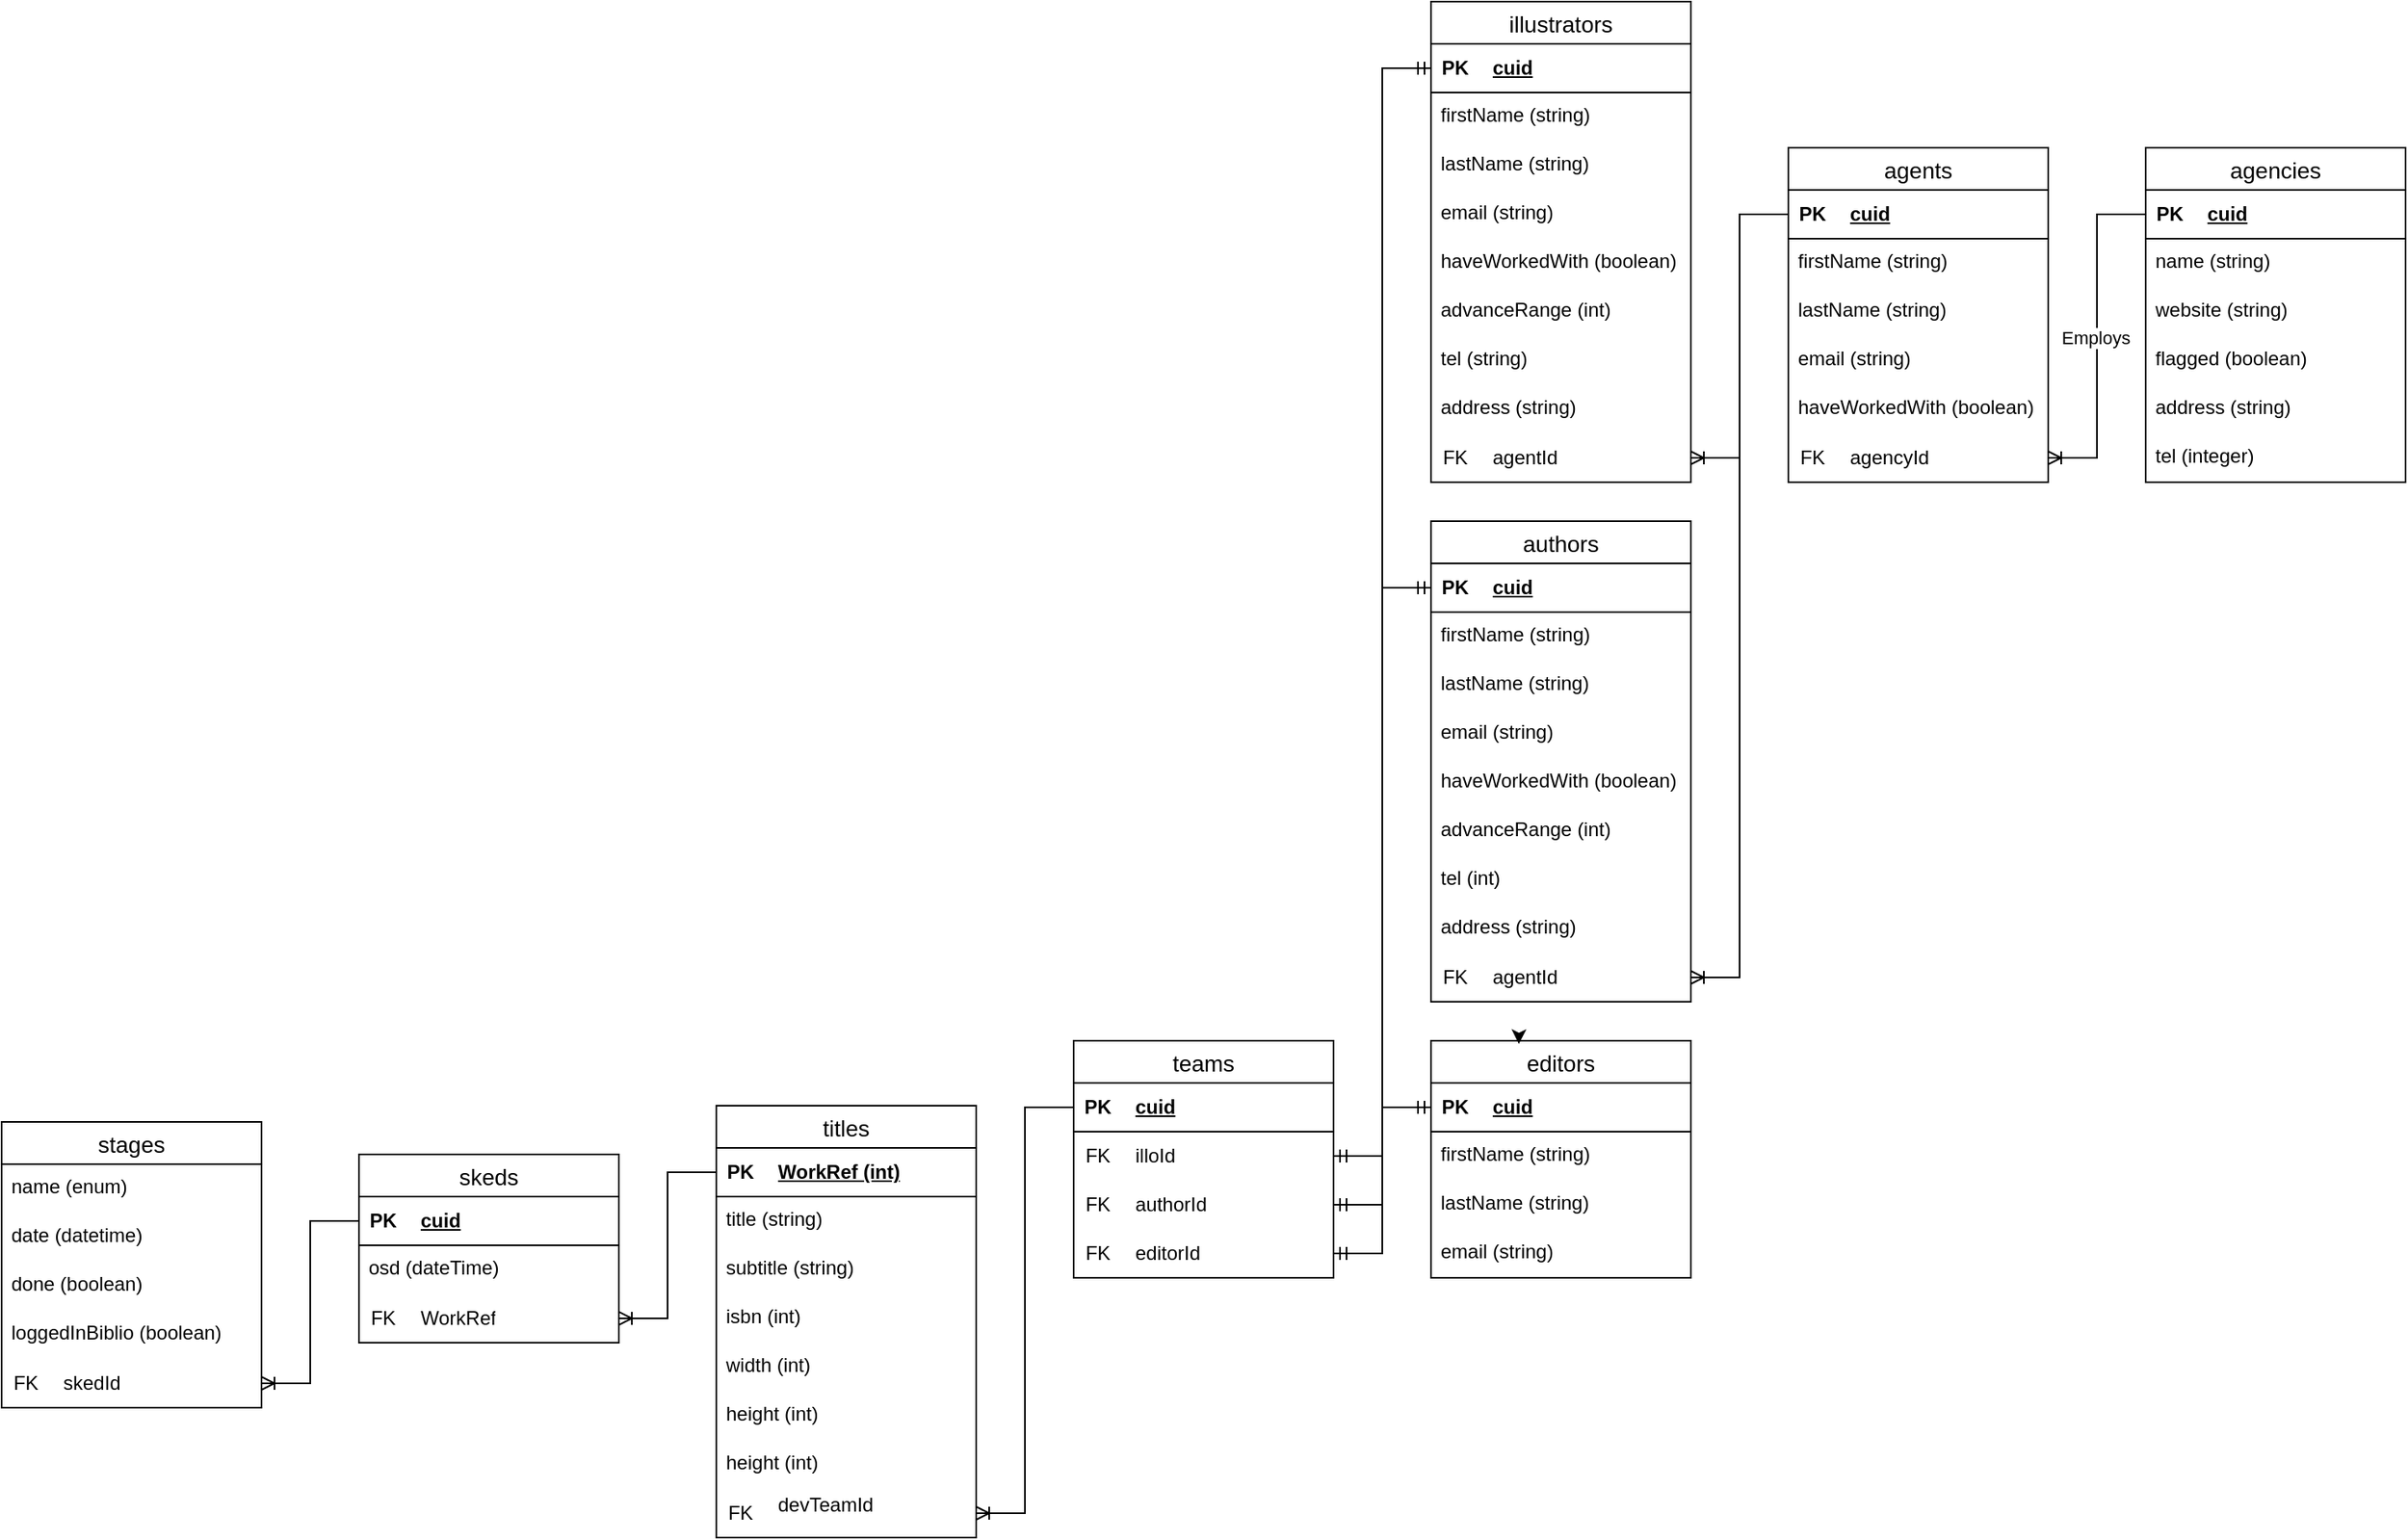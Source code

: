 <mxfile version="24.3.1" type="github">
  <diagram name="Page-1" id="GT9ZrGGqHY0JKJ9FZJGa">
    <mxGraphModel dx="933" dy="536" grid="1" gridSize="10" guides="1" tooltips="1" connect="1" arrows="1" fold="1" page="1" pageScale="1" pageWidth="850" pageHeight="1100" math="0" shadow="0">
      <root>
        <mxCell id="0" />
        <mxCell id="1" parent="0" />
        <mxCell id="BCXyBZyguaThdqsBgghN-27" value="editors" style="swimlane;fontStyle=0;childLayout=stackLayout;horizontal=1;startSize=26;horizontalStack=0;resizeParent=1;resizeParentMax=0;resizeLast=0;collapsible=1;marginBottom=0;align=center;fontSize=14;" parent="1" vertex="1">
          <mxGeometry x="960" y="690" width="160" height="146" as="geometry" />
        </mxCell>
        <mxCell id="lVPPlzbwJ4vO6VYxdLOj-68" value="" style="shape=table;startSize=0;container=1;collapsible=1;childLayout=tableLayout;fixedRows=1;rowLines=0;fontStyle=0;align=center;resizeLast=1;strokeColor=none;fillColor=none;collapsible=0;" vertex="1" parent="BCXyBZyguaThdqsBgghN-27">
          <mxGeometry y="26" width="160" height="30" as="geometry" />
        </mxCell>
        <mxCell id="lVPPlzbwJ4vO6VYxdLOj-69" value="" style="shape=tableRow;horizontal=0;startSize=0;swimlaneHead=0;swimlaneBody=0;fillColor=none;collapsible=0;dropTarget=0;points=[[0,0.5],[1,0.5]];portConstraint=eastwest;top=0;left=0;right=0;bottom=1;" vertex="1" parent="lVPPlzbwJ4vO6VYxdLOj-68">
          <mxGeometry width="160" height="30" as="geometry" />
        </mxCell>
        <mxCell id="lVPPlzbwJ4vO6VYxdLOj-70" value="PK" style="shape=partialRectangle;connectable=0;fillColor=none;top=0;left=0;bottom=0;right=0;fontStyle=1;overflow=hidden;whiteSpace=wrap;html=1;" vertex="1" parent="lVPPlzbwJ4vO6VYxdLOj-69">
          <mxGeometry width="30" height="30" as="geometry">
            <mxRectangle width="30" height="30" as="alternateBounds" />
          </mxGeometry>
        </mxCell>
        <mxCell id="lVPPlzbwJ4vO6VYxdLOj-71" value="cuid" style="shape=partialRectangle;connectable=0;fillColor=none;top=0;left=0;bottom=0;right=0;align=left;spacingLeft=6;fontStyle=5;overflow=hidden;whiteSpace=wrap;html=1;" vertex="1" parent="lVPPlzbwJ4vO6VYxdLOj-69">
          <mxGeometry x="30" width="130" height="30" as="geometry">
            <mxRectangle width="130" height="30" as="alternateBounds" />
          </mxGeometry>
        </mxCell>
        <mxCell id="BCXyBZyguaThdqsBgghN-28" value="firstName (string)" style="text;strokeColor=none;fillColor=none;spacingLeft=4;spacingRight=4;overflow=hidden;rotatable=0;points=[[0,0.5],[1,0.5]];portConstraint=eastwest;fontSize=12;whiteSpace=wrap;html=1;" parent="BCXyBZyguaThdqsBgghN-27" vertex="1">
          <mxGeometry y="56" width="160" height="30" as="geometry" />
        </mxCell>
        <mxCell id="BCXyBZyguaThdqsBgghN-29" value="lastName (string)" style="text;strokeColor=none;fillColor=none;spacingLeft=4;spacingRight=4;overflow=hidden;rotatable=0;points=[[0,0.5],[1,0.5]];portConstraint=eastwest;fontSize=12;whiteSpace=wrap;html=1;" parent="BCXyBZyguaThdqsBgghN-27" vertex="1">
          <mxGeometry y="86" width="160" height="30" as="geometry" />
        </mxCell>
        <mxCell id="BCXyBZyguaThdqsBgghN-30" value="email (string)" style="text;strokeColor=none;fillColor=none;spacingLeft=4;spacingRight=4;overflow=hidden;rotatable=0;points=[[0,0.5],[1,0.5]];portConstraint=eastwest;fontSize=12;whiteSpace=wrap;html=1;" parent="BCXyBZyguaThdqsBgghN-27" vertex="1">
          <mxGeometry y="116" width="160" height="30" as="geometry" />
        </mxCell>
        <mxCell id="BCXyBZyguaThdqsBgghN-40" value="agents" style="swimlane;fontStyle=0;childLayout=stackLayout;horizontal=1;startSize=26;horizontalStack=0;resizeParent=1;resizeParentMax=0;resizeLast=0;collapsible=1;marginBottom=0;align=center;fontSize=14;" parent="1" vertex="1">
          <mxGeometry x="1180" y="140" width="160" height="206" as="geometry" />
        </mxCell>
        <mxCell id="lVPPlzbwJ4vO6VYxdLOj-35" value="" style="shape=table;startSize=0;container=1;collapsible=1;childLayout=tableLayout;fixedRows=1;rowLines=0;fontStyle=0;align=center;resizeLast=1;strokeColor=none;fillColor=none;collapsible=0;" vertex="1" parent="BCXyBZyguaThdqsBgghN-40">
          <mxGeometry y="26" width="160" height="30" as="geometry" />
        </mxCell>
        <mxCell id="lVPPlzbwJ4vO6VYxdLOj-36" value="" style="shape=tableRow;horizontal=0;startSize=0;swimlaneHead=0;swimlaneBody=0;fillColor=none;collapsible=0;dropTarget=0;points=[[0,0.5],[1,0.5]];portConstraint=eastwest;top=0;left=0;right=0;bottom=1;" vertex="1" parent="lVPPlzbwJ4vO6VYxdLOj-35">
          <mxGeometry width="160" height="30" as="geometry" />
        </mxCell>
        <mxCell id="lVPPlzbwJ4vO6VYxdLOj-37" value="PK" style="shape=partialRectangle;connectable=0;fillColor=none;top=0;left=0;bottom=0;right=0;fontStyle=1;overflow=hidden;whiteSpace=wrap;html=1;" vertex="1" parent="lVPPlzbwJ4vO6VYxdLOj-36">
          <mxGeometry width="30" height="30" as="geometry">
            <mxRectangle width="30" height="30" as="alternateBounds" />
          </mxGeometry>
        </mxCell>
        <mxCell id="lVPPlzbwJ4vO6VYxdLOj-38" value="cuid" style="shape=partialRectangle;connectable=0;fillColor=none;top=0;left=0;bottom=0;right=0;align=left;spacingLeft=6;fontStyle=5;overflow=hidden;whiteSpace=wrap;html=1;" vertex="1" parent="lVPPlzbwJ4vO6VYxdLOj-36">
          <mxGeometry x="30" width="130" height="30" as="geometry">
            <mxRectangle width="130" height="30" as="alternateBounds" />
          </mxGeometry>
        </mxCell>
        <mxCell id="BCXyBZyguaThdqsBgghN-41" value="firstName (string)" style="text;strokeColor=none;fillColor=none;spacingLeft=4;spacingRight=4;overflow=hidden;rotatable=0;points=[[0,0.5],[1,0.5]];portConstraint=eastwest;fontSize=12;whiteSpace=wrap;html=1;" parent="BCXyBZyguaThdqsBgghN-40" vertex="1">
          <mxGeometry y="56" width="160" height="30" as="geometry" />
        </mxCell>
        <mxCell id="BCXyBZyguaThdqsBgghN-42" value="lastName (string)" style="text;strokeColor=none;fillColor=none;spacingLeft=4;spacingRight=4;overflow=hidden;rotatable=0;points=[[0,0.5],[1,0.5]];portConstraint=eastwest;fontSize=12;whiteSpace=wrap;html=1;" parent="BCXyBZyguaThdqsBgghN-40" vertex="1">
          <mxGeometry y="86" width="160" height="30" as="geometry" />
        </mxCell>
        <mxCell id="BCXyBZyguaThdqsBgghN-43" value="email (string)" style="text;strokeColor=none;fillColor=none;spacingLeft=4;spacingRight=4;overflow=hidden;rotatable=0;points=[[0,0.5],[1,0.5]];portConstraint=eastwest;fontSize=12;whiteSpace=wrap;html=1;" parent="BCXyBZyguaThdqsBgghN-40" vertex="1">
          <mxGeometry y="116" width="160" height="30" as="geometry" />
        </mxCell>
        <mxCell id="lVPPlzbwJ4vO6VYxdLOj-29" value="haveWorkedWith (boolean)" style="text;strokeColor=none;fillColor=none;spacingLeft=4;spacingRight=4;overflow=hidden;rotatable=0;points=[[0,0.5],[1,0.5]];portConstraint=eastwest;fontSize=12;whiteSpace=wrap;html=1;" vertex="1" parent="BCXyBZyguaThdqsBgghN-40">
          <mxGeometry y="146" width="160" height="30" as="geometry" />
        </mxCell>
        <mxCell id="lVPPlzbwJ4vO6VYxdLOj-41" value="" style="shape=table;startSize=0;container=1;collapsible=1;childLayout=tableLayout;fixedRows=1;rowLines=0;fontStyle=0;align=center;resizeLast=1;strokeColor=none;fillColor=none;collapsible=0;" vertex="1" parent="BCXyBZyguaThdqsBgghN-40">
          <mxGeometry y="176" width="160" height="30" as="geometry" />
        </mxCell>
        <mxCell id="lVPPlzbwJ4vO6VYxdLOj-42" value="" style="shape=tableRow;horizontal=0;startSize=0;swimlaneHead=0;swimlaneBody=0;fillColor=none;collapsible=0;dropTarget=0;points=[[0,0.5],[1,0.5]];portConstraint=eastwest;top=0;left=0;right=0;bottom=0;" vertex="1" parent="lVPPlzbwJ4vO6VYxdLOj-41">
          <mxGeometry width="160" height="30" as="geometry" />
        </mxCell>
        <mxCell id="lVPPlzbwJ4vO6VYxdLOj-43" value="FK" style="shape=partialRectangle;connectable=0;fillColor=none;top=0;left=0;bottom=0;right=0;fontStyle=0;overflow=hidden;whiteSpace=wrap;html=1;" vertex="1" parent="lVPPlzbwJ4vO6VYxdLOj-42">
          <mxGeometry width="30" height="30" as="geometry">
            <mxRectangle width="30" height="30" as="alternateBounds" />
          </mxGeometry>
        </mxCell>
        <mxCell id="lVPPlzbwJ4vO6VYxdLOj-44" value="agencyId" style="shape=partialRectangle;connectable=0;fillColor=none;top=0;left=0;bottom=0;right=0;align=left;spacingLeft=6;fontStyle=0;overflow=hidden;whiteSpace=wrap;html=1;" vertex="1" parent="lVPPlzbwJ4vO6VYxdLOj-42">
          <mxGeometry x="30" width="130" height="30" as="geometry">
            <mxRectangle width="130" height="30" as="alternateBounds" />
          </mxGeometry>
        </mxCell>
        <mxCell id="BCXyBZyguaThdqsBgghN-44" value="agencies" style="swimlane;fontStyle=0;childLayout=stackLayout;horizontal=1;startSize=26;horizontalStack=0;resizeParent=1;resizeParentMax=0;resizeLast=0;collapsible=1;marginBottom=0;align=center;fontSize=14;" parent="1" vertex="1">
          <mxGeometry x="1400" y="140" width="160" height="206" as="geometry" />
        </mxCell>
        <mxCell id="lVPPlzbwJ4vO6VYxdLOj-31" value="" style="shape=table;startSize=0;container=1;collapsible=1;childLayout=tableLayout;fixedRows=1;rowLines=0;fontStyle=0;align=center;resizeLast=1;strokeColor=none;fillColor=none;collapsible=0;" vertex="1" parent="BCXyBZyguaThdqsBgghN-44">
          <mxGeometry y="26" width="160" height="30" as="geometry" />
        </mxCell>
        <mxCell id="lVPPlzbwJ4vO6VYxdLOj-32" value="" style="shape=tableRow;horizontal=0;startSize=0;swimlaneHead=0;swimlaneBody=0;fillColor=none;collapsible=0;dropTarget=0;points=[[0,0.5],[1,0.5]];portConstraint=eastwest;top=0;left=0;right=0;bottom=1;" vertex="1" parent="lVPPlzbwJ4vO6VYxdLOj-31">
          <mxGeometry width="160" height="30" as="geometry" />
        </mxCell>
        <mxCell id="lVPPlzbwJ4vO6VYxdLOj-33" value="PK" style="shape=partialRectangle;connectable=0;fillColor=none;top=0;left=0;bottom=0;right=0;fontStyle=1;overflow=hidden;whiteSpace=wrap;html=1;" vertex="1" parent="lVPPlzbwJ4vO6VYxdLOj-32">
          <mxGeometry width="30" height="30" as="geometry">
            <mxRectangle width="30" height="30" as="alternateBounds" />
          </mxGeometry>
        </mxCell>
        <mxCell id="lVPPlzbwJ4vO6VYxdLOj-34" value="cuid" style="shape=partialRectangle;connectable=0;fillColor=none;top=0;left=0;bottom=0;right=0;align=left;spacingLeft=6;fontStyle=5;overflow=hidden;whiteSpace=wrap;html=1;" vertex="1" parent="lVPPlzbwJ4vO6VYxdLOj-32">
          <mxGeometry x="30" width="130" height="30" as="geometry">
            <mxRectangle width="130" height="30" as="alternateBounds" />
          </mxGeometry>
        </mxCell>
        <mxCell id="BCXyBZyguaThdqsBgghN-45" value="name (string)" style="text;strokeColor=none;fillColor=none;spacingLeft=4;spacingRight=4;overflow=hidden;rotatable=0;points=[[0,0.5],[1,0.5]];portConstraint=eastwest;fontSize=12;whiteSpace=wrap;html=1;" parent="BCXyBZyguaThdqsBgghN-44" vertex="1">
          <mxGeometry y="56" width="160" height="30" as="geometry" />
        </mxCell>
        <mxCell id="BCXyBZyguaThdqsBgghN-47" value="website (string)" style="text;strokeColor=none;fillColor=none;spacingLeft=4;spacingRight=4;overflow=hidden;rotatable=0;points=[[0,0.5],[1,0.5]];portConstraint=eastwest;fontSize=12;whiteSpace=wrap;html=1;" parent="BCXyBZyguaThdqsBgghN-44" vertex="1">
          <mxGeometry y="86" width="160" height="30" as="geometry" />
        </mxCell>
        <mxCell id="lVPPlzbwJ4vO6VYxdLOj-13" value="flagged (boolean)" style="text;strokeColor=none;fillColor=none;spacingLeft=4;spacingRight=4;overflow=hidden;rotatable=0;points=[[0,0.5],[1,0.5]];portConstraint=eastwest;fontSize=12;whiteSpace=wrap;html=1;" vertex="1" parent="BCXyBZyguaThdqsBgghN-44">
          <mxGeometry y="116" width="160" height="30" as="geometry" />
        </mxCell>
        <mxCell id="lVPPlzbwJ4vO6VYxdLOj-15" value="address (string)" style="text;strokeColor=none;fillColor=none;spacingLeft=4;spacingRight=4;overflow=hidden;rotatable=0;points=[[0,0.5],[1,0.5]];portConstraint=eastwest;fontSize=12;whiteSpace=wrap;html=1;" vertex="1" parent="BCXyBZyguaThdqsBgghN-44">
          <mxGeometry y="146" width="160" height="30" as="geometry" />
        </mxCell>
        <mxCell id="lVPPlzbwJ4vO6VYxdLOj-16" value="tel (integer)" style="text;strokeColor=none;fillColor=none;spacingLeft=4;spacingRight=4;overflow=hidden;rotatable=0;points=[[0,0.5],[1,0.5]];portConstraint=eastwest;fontSize=12;whiteSpace=wrap;html=1;" vertex="1" parent="BCXyBZyguaThdqsBgghN-44">
          <mxGeometry y="176" width="160" height="30" as="geometry" />
        </mxCell>
        <mxCell id="BCXyBZyguaThdqsBgghN-48" value="titles" style="swimlane;fontStyle=0;childLayout=stackLayout;horizontal=1;startSize=26;horizontalStack=0;resizeParent=1;resizeParentMax=0;resizeLast=0;collapsible=1;marginBottom=0;align=center;fontSize=14;" parent="1" vertex="1">
          <mxGeometry x="520" y="730" width="160" height="266" as="geometry" />
        </mxCell>
        <mxCell id="lVPPlzbwJ4vO6VYxdLOj-121" value="" style="shape=table;startSize=0;container=1;collapsible=1;childLayout=tableLayout;fixedRows=1;rowLines=0;fontStyle=0;align=center;resizeLast=1;strokeColor=none;fillColor=none;collapsible=0;" vertex="1" parent="BCXyBZyguaThdqsBgghN-48">
          <mxGeometry y="26" width="160" height="30" as="geometry" />
        </mxCell>
        <mxCell id="lVPPlzbwJ4vO6VYxdLOj-122" value="" style="shape=tableRow;horizontal=0;startSize=0;swimlaneHead=0;swimlaneBody=0;fillColor=none;collapsible=0;dropTarget=0;points=[[0,0.5],[1,0.5]];portConstraint=eastwest;top=0;left=0;right=0;bottom=1;" vertex="1" parent="lVPPlzbwJ4vO6VYxdLOj-121">
          <mxGeometry width="160" height="30" as="geometry" />
        </mxCell>
        <mxCell id="lVPPlzbwJ4vO6VYxdLOj-123" value="PK" style="shape=partialRectangle;connectable=0;fillColor=none;top=0;left=0;bottom=0;right=0;fontStyle=1;overflow=hidden;whiteSpace=wrap;html=1;" vertex="1" parent="lVPPlzbwJ4vO6VYxdLOj-122">
          <mxGeometry width="30" height="30" as="geometry">
            <mxRectangle width="30" height="30" as="alternateBounds" />
          </mxGeometry>
        </mxCell>
        <mxCell id="lVPPlzbwJ4vO6VYxdLOj-124" value="WorkRef (int)" style="shape=partialRectangle;connectable=0;fillColor=none;top=0;left=0;bottom=0;right=0;align=left;spacingLeft=6;fontStyle=5;overflow=hidden;whiteSpace=wrap;html=1;" vertex="1" parent="lVPPlzbwJ4vO6VYxdLOj-122">
          <mxGeometry x="30" width="130" height="30" as="geometry">
            <mxRectangle width="130" height="30" as="alternateBounds" />
          </mxGeometry>
        </mxCell>
        <mxCell id="BCXyBZyguaThdqsBgghN-49" value="title (string)" style="text;strokeColor=none;fillColor=none;spacingLeft=4;spacingRight=4;overflow=hidden;rotatable=0;points=[[0,0.5],[1,0.5]];portConstraint=eastwest;fontSize=12;whiteSpace=wrap;html=1;" parent="BCXyBZyguaThdqsBgghN-48" vertex="1">
          <mxGeometry y="56" width="160" height="30" as="geometry" />
        </mxCell>
        <mxCell id="BCXyBZyguaThdqsBgghN-50" value="subtitle (string)" style="text;strokeColor=none;fillColor=none;spacingLeft=4;spacingRight=4;overflow=hidden;rotatable=0;points=[[0,0.5],[1,0.5]];portConstraint=eastwest;fontSize=12;whiteSpace=wrap;html=1;" parent="BCXyBZyguaThdqsBgghN-48" vertex="1">
          <mxGeometry y="86" width="160" height="30" as="geometry" />
        </mxCell>
        <mxCell id="lVPPlzbwJ4vO6VYxdLOj-129" value="isbn (int)" style="text;strokeColor=none;fillColor=none;spacingLeft=4;spacingRight=4;overflow=hidden;rotatable=0;points=[[0,0.5],[1,0.5]];portConstraint=eastwest;fontSize=12;whiteSpace=wrap;html=1;" vertex="1" parent="BCXyBZyguaThdqsBgghN-48">
          <mxGeometry y="116" width="160" height="30" as="geometry" />
        </mxCell>
        <mxCell id="lVPPlzbwJ4vO6VYxdLOj-130" value="width (int)" style="text;strokeColor=none;fillColor=none;spacingLeft=4;spacingRight=4;overflow=hidden;rotatable=0;points=[[0,0.5],[1,0.5]];portConstraint=eastwest;fontSize=12;whiteSpace=wrap;html=1;" vertex="1" parent="BCXyBZyguaThdqsBgghN-48">
          <mxGeometry y="146" width="160" height="30" as="geometry" />
        </mxCell>
        <mxCell id="BCXyBZyguaThdqsBgghN-51" value="height (int)" style="text;strokeColor=none;fillColor=none;spacingLeft=4;spacingRight=4;overflow=hidden;rotatable=0;points=[[0,0.5],[1,0.5]];portConstraint=eastwest;fontSize=12;whiteSpace=wrap;html=1;" parent="BCXyBZyguaThdqsBgghN-48" vertex="1">
          <mxGeometry y="176" width="160" height="30" as="geometry" />
        </mxCell>
        <mxCell id="lVPPlzbwJ4vO6VYxdLOj-135" value="height (int)" style="text;strokeColor=none;fillColor=none;spacingLeft=4;spacingRight=4;overflow=hidden;rotatable=0;points=[[0,0.5],[1,0.5]];portConstraint=eastwest;fontSize=12;whiteSpace=wrap;html=1;" vertex="1" parent="BCXyBZyguaThdqsBgghN-48">
          <mxGeometry y="206" width="160" height="30" as="geometry" />
        </mxCell>
        <mxCell id="lVPPlzbwJ4vO6VYxdLOj-125" value="" style="shape=table;startSize=0;container=1;collapsible=1;childLayout=tableLayout;fixedRows=1;rowLines=0;fontStyle=0;align=center;resizeLast=1;strokeColor=none;fillColor=none;collapsible=0;" vertex="1" parent="BCXyBZyguaThdqsBgghN-48">
          <mxGeometry y="236" width="160" height="30" as="geometry" />
        </mxCell>
        <mxCell id="lVPPlzbwJ4vO6VYxdLOj-126" value="" style="shape=tableRow;horizontal=0;startSize=0;swimlaneHead=0;swimlaneBody=0;fillColor=none;collapsible=0;dropTarget=0;points=[[0,0.5],[1,0.5]];portConstraint=eastwest;top=0;left=0;right=0;bottom=0;" vertex="1" parent="lVPPlzbwJ4vO6VYxdLOj-125">
          <mxGeometry width="160" height="30" as="geometry" />
        </mxCell>
        <mxCell id="lVPPlzbwJ4vO6VYxdLOj-127" value="FK" style="shape=partialRectangle;connectable=0;fillColor=none;top=0;left=0;bottom=0;right=0;fontStyle=0;overflow=hidden;whiteSpace=wrap;html=1;" vertex="1" parent="lVPPlzbwJ4vO6VYxdLOj-126">
          <mxGeometry width="30" height="30" as="geometry">
            <mxRectangle width="30" height="30" as="alternateBounds" />
          </mxGeometry>
        </mxCell>
        <mxCell id="lVPPlzbwJ4vO6VYxdLOj-128" value="devTeamId&lt;div&gt;&lt;br&gt;&lt;/div&gt;" style="shape=partialRectangle;connectable=0;fillColor=none;top=0;left=0;bottom=0;right=0;align=left;spacingLeft=6;fontStyle=0;overflow=hidden;whiteSpace=wrap;html=1;" vertex="1" parent="lVPPlzbwJ4vO6VYxdLOj-126">
          <mxGeometry x="30" width="130" height="30" as="geometry">
            <mxRectangle width="130" height="30" as="alternateBounds" />
          </mxGeometry>
        </mxCell>
        <mxCell id="BCXyBZyguaThdqsBgghN-52" value="skeds" style="swimlane;fontStyle=0;childLayout=stackLayout;horizontal=1;startSize=26;horizontalStack=0;resizeParent=1;resizeParentMax=0;resizeLast=0;collapsible=1;marginBottom=0;align=center;fontSize=14;" parent="1" vertex="1">
          <mxGeometry x="300" y="760" width="160" height="116" as="geometry" />
        </mxCell>
        <mxCell id="lVPPlzbwJ4vO6VYxdLOj-138" value="" style="shape=table;startSize=0;container=1;collapsible=1;childLayout=tableLayout;fixedRows=1;rowLines=0;fontStyle=0;align=center;resizeLast=1;strokeColor=none;fillColor=none;collapsible=0;" vertex="1" parent="BCXyBZyguaThdqsBgghN-52">
          <mxGeometry y="26" width="160" height="30" as="geometry" />
        </mxCell>
        <mxCell id="lVPPlzbwJ4vO6VYxdLOj-139" value="" style="shape=tableRow;horizontal=0;startSize=0;swimlaneHead=0;swimlaneBody=0;fillColor=none;collapsible=0;dropTarget=0;points=[[0,0.5],[1,0.5]];portConstraint=eastwest;top=0;left=0;right=0;bottom=1;" vertex="1" parent="lVPPlzbwJ4vO6VYxdLOj-138">
          <mxGeometry width="160" height="30" as="geometry" />
        </mxCell>
        <mxCell id="lVPPlzbwJ4vO6VYxdLOj-140" value="PK" style="shape=partialRectangle;connectable=0;fillColor=none;top=0;left=0;bottom=0;right=0;fontStyle=1;overflow=hidden;whiteSpace=wrap;html=1;" vertex="1" parent="lVPPlzbwJ4vO6VYxdLOj-139">
          <mxGeometry width="30" height="30" as="geometry">
            <mxRectangle width="30" height="30" as="alternateBounds" />
          </mxGeometry>
        </mxCell>
        <mxCell id="lVPPlzbwJ4vO6VYxdLOj-141" value="cuid" style="shape=partialRectangle;connectable=0;fillColor=none;top=0;left=0;bottom=0;right=0;align=left;spacingLeft=6;fontStyle=5;overflow=hidden;whiteSpace=wrap;html=1;" vertex="1" parent="lVPPlzbwJ4vO6VYxdLOj-139">
          <mxGeometry x="30" width="130" height="30" as="geometry">
            <mxRectangle width="130" height="30" as="alternateBounds" />
          </mxGeometry>
        </mxCell>
        <mxCell id="BCXyBZyguaThdqsBgghN-53" value="osd (dateTime)" style="text;strokeColor=none;fillColor=none;spacingLeft=4;spacingRight=4;overflow=hidden;rotatable=0;points=[[0,0.5],[1,0.5]];portConstraint=eastwest;fontSize=12;whiteSpace=wrap;html=1;" parent="BCXyBZyguaThdqsBgghN-52" vertex="1">
          <mxGeometry y="56" width="160" height="30" as="geometry" />
        </mxCell>
        <mxCell id="lVPPlzbwJ4vO6VYxdLOj-170" value="" style="shape=table;startSize=0;container=1;collapsible=1;childLayout=tableLayout;fixedRows=1;rowLines=0;fontStyle=0;align=center;resizeLast=1;strokeColor=none;fillColor=none;collapsible=0;" vertex="1" parent="BCXyBZyguaThdqsBgghN-52">
          <mxGeometry y="86" width="160" height="30" as="geometry" />
        </mxCell>
        <mxCell id="lVPPlzbwJ4vO6VYxdLOj-171" value="" style="shape=tableRow;horizontal=0;startSize=0;swimlaneHead=0;swimlaneBody=0;fillColor=none;collapsible=0;dropTarget=0;points=[[0,0.5],[1,0.5]];portConstraint=eastwest;top=0;left=0;right=0;bottom=0;" vertex="1" parent="lVPPlzbwJ4vO6VYxdLOj-170">
          <mxGeometry width="160" height="30" as="geometry" />
        </mxCell>
        <mxCell id="lVPPlzbwJ4vO6VYxdLOj-172" value="FK" style="shape=partialRectangle;connectable=0;fillColor=none;top=0;left=0;bottom=0;right=0;fontStyle=0;overflow=hidden;whiteSpace=wrap;html=1;" vertex="1" parent="lVPPlzbwJ4vO6VYxdLOj-171">
          <mxGeometry width="30" height="30" as="geometry">
            <mxRectangle width="30" height="30" as="alternateBounds" />
          </mxGeometry>
        </mxCell>
        <mxCell id="lVPPlzbwJ4vO6VYxdLOj-173" value="WorkRef" style="shape=partialRectangle;connectable=0;fillColor=none;top=0;left=0;bottom=0;right=0;align=left;spacingLeft=6;fontStyle=0;overflow=hidden;whiteSpace=wrap;html=1;" vertex="1" parent="lVPPlzbwJ4vO6VYxdLOj-171">
          <mxGeometry x="30" width="130" height="30" as="geometry">
            <mxRectangle width="130" height="30" as="alternateBounds" />
          </mxGeometry>
        </mxCell>
        <mxCell id="BCXyBZyguaThdqsBgghN-63" value="" style="edgeStyle=entityRelationEdgeStyle;fontSize=12;html=1;endArrow=ERoneToMany;rounded=0;exitX=0;exitY=0.5;exitDx=0;exitDy=0;entryX=1;entryY=0.5;entryDx=0;entryDy=0;" parent="1" source="lVPPlzbwJ4vO6VYxdLOj-32" target="lVPPlzbwJ4vO6VYxdLOj-42" edge="1">
          <mxGeometry width="100" height="100" relative="1" as="geometry">
            <mxPoint x="1370" y="470" as="sourcePoint" />
            <mxPoint x="1470" y="500" as="targetPoint" />
          </mxGeometry>
        </mxCell>
        <mxCell id="BCXyBZyguaThdqsBgghN-64" value="Employs" style="edgeLabel;html=1;align=center;verticalAlign=middle;resizable=0;points=[];" parent="BCXyBZyguaThdqsBgghN-63" vertex="1" connectable="0">
          <mxGeometry x="0.005" y="-1" relative="1" as="geometry">
            <mxPoint as="offset" />
          </mxGeometry>
        </mxCell>
        <mxCell id="lVPPlzbwJ4vO6VYxdLOj-2" value="illustrators" style="swimlane;fontStyle=0;childLayout=stackLayout;horizontal=1;startSize=26;horizontalStack=0;resizeParent=1;resizeParentMax=0;resizeLast=0;collapsible=1;marginBottom=0;align=center;fontSize=14;" vertex="1" parent="1">
          <mxGeometry x="960" y="50" width="160" height="296" as="geometry" />
        </mxCell>
        <mxCell id="lVPPlzbwJ4vO6VYxdLOj-50" value="" style="shape=table;startSize=0;container=1;collapsible=1;childLayout=tableLayout;fixedRows=1;rowLines=0;fontStyle=0;align=center;resizeLast=1;strokeColor=none;fillColor=none;collapsible=0;" vertex="1" parent="lVPPlzbwJ4vO6VYxdLOj-2">
          <mxGeometry y="26" width="160" height="30" as="geometry" />
        </mxCell>
        <mxCell id="lVPPlzbwJ4vO6VYxdLOj-51" value="" style="shape=tableRow;horizontal=0;startSize=0;swimlaneHead=0;swimlaneBody=0;fillColor=none;collapsible=0;dropTarget=0;points=[[0,0.5],[1,0.5]];portConstraint=eastwest;top=0;left=0;right=0;bottom=1;" vertex="1" parent="lVPPlzbwJ4vO6VYxdLOj-50">
          <mxGeometry width="160" height="30" as="geometry" />
        </mxCell>
        <mxCell id="lVPPlzbwJ4vO6VYxdLOj-52" value="PK" style="shape=partialRectangle;connectable=0;fillColor=none;top=0;left=0;bottom=0;right=0;fontStyle=1;overflow=hidden;whiteSpace=wrap;html=1;" vertex="1" parent="lVPPlzbwJ4vO6VYxdLOj-51">
          <mxGeometry width="30" height="30" as="geometry">
            <mxRectangle width="30" height="30" as="alternateBounds" />
          </mxGeometry>
        </mxCell>
        <mxCell id="lVPPlzbwJ4vO6VYxdLOj-53" value="cuid" style="shape=partialRectangle;connectable=0;fillColor=none;top=0;left=0;bottom=0;right=0;align=left;spacingLeft=6;fontStyle=5;overflow=hidden;whiteSpace=wrap;html=1;" vertex="1" parent="lVPPlzbwJ4vO6VYxdLOj-51">
          <mxGeometry x="30" width="130" height="30" as="geometry">
            <mxRectangle width="130" height="30" as="alternateBounds" />
          </mxGeometry>
        </mxCell>
        <mxCell id="lVPPlzbwJ4vO6VYxdLOj-3" value="firstName (string)" style="text;strokeColor=none;fillColor=none;spacingLeft=4;spacingRight=4;overflow=hidden;rotatable=0;points=[[0,0.5],[1,0.5]];portConstraint=eastwest;fontSize=12;whiteSpace=wrap;html=1;" vertex="1" parent="lVPPlzbwJ4vO6VYxdLOj-2">
          <mxGeometry y="56" width="160" height="30" as="geometry" />
        </mxCell>
        <mxCell id="lVPPlzbwJ4vO6VYxdLOj-59" value="lastName (string)" style="text;strokeColor=none;fillColor=none;spacingLeft=4;spacingRight=4;overflow=hidden;rotatable=0;points=[[0,0.5],[1,0.5]];portConstraint=eastwest;fontSize=12;whiteSpace=wrap;html=1;" vertex="1" parent="lVPPlzbwJ4vO6VYxdLOj-2">
          <mxGeometry y="86" width="160" height="30" as="geometry" />
        </mxCell>
        <mxCell id="lVPPlzbwJ4vO6VYxdLOj-60" value="email (string)" style="text;strokeColor=none;fillColor=none;spacingLeft=4;spacingRight=4;overflow=hidden;rotatable=0;points=[[0,0.5],[1,0.5]];portConstraint=eastwest;fontSize=12;whiteSpace=wrap;html=1;" vertex="1" parent="lVPPlzbwJ4vO6VYxdLOj-2">
          <mxGeometry y="116" width="160" height="30" as="geometry" />
        </mxCell>
        <mxCell id="lVPPlzbwJ4vO6VYxdLOj-61" value="haveWorkedWith (boolean)" style="text;strokeColor=none;fillColor=none;spacingLeft=4;spacingRight=4;overflow=hidden;rotatable=0;points=[[0,0.5],[1,0.5]];portConstraint=eastwest;fontSize=12;whiteSpace=wrap;html=1;" vertex="1" parent="lVPPlzbwJ4vO6VYxdLOj-2">
          <mxGeometry y="146" width="160" height="30" as="geometry" />
        </mxCell>
        <mxCell id="lVPPlzbwJ4vO6VYxdLOj-62" value="advanceRange (int)" style="text;strokeColor=none;fillColor=none;spacingLeft=4;spacingRight=4;overflow=hidden;rotatable=0;points=[[0,0.5],[1,0.5]];portConstraint=eastwest;fontSize=12;whiteSpace=wrap;html=1;" vertex="1" parent="lVPPlzbwJ4vO6VYxdLOj-2">
          <mxGeometry y="176" width="160" height="30" as="geometry" />
        </mxCell>
        <mxCell id="lVPPlzbwJ4vO6VYxdLOj-132" value="tel (string)" style="text;strokeColor=none;fillColor=none;spacingLeft=4;spacingRight=4;overflow=hidden;rotatable=0;points=[[0,0.5],[1,0.5]];portConstraint=eastwest;fontSize=12;whiteSpace=wrap;html=1;" vertex="1" parent="lVPPlzbwJ4vO6VYxdLOj-2">
          <mxGeometry y="206" width="160" height="30" as="geometry" />
        </mxCell>
        <mxCell id="lVPPlzbwJ4vO6VYxdLOj-134" value="address (string)" style="text;strokeColor=none;fillColor=none;spacingLeft=4;spacingRight=4;overflow=hidden;rotatable=0;points=[[0,0.5],[1,0.5]];portConstraint=eastwest;fontSize=12;whiteSpace=wrap;html=1;" vertex="1" parent="lVPPlzbwJ4vO6VYxdLOj-2">
          <mxGeometry y="236" width="160" height="30" as="geometry" />
        </mxCell>
        <mxCell id="lVPPlzbwJ4vO6VYxdLOj-54" value="" style="shape=table;startSize=0;container=1;collapsible=1;childLayout=tableLayout;fixedRows=1;rowLines=0;fontStyle=0;align=center;resizeLast=1;strokeColor=none;fillColor=none;collapsible=0;" vertex="1" parent="lVPPlzbwJ4vO6VYxdLOj-2">
          <mxGeometry y="266" width="160" height="30" as="geometry" />
        </mxCell>
        <mxCell id="lVPPlzbwJ4vO6VYxdLOj-55" value="" style="shape=tableRow;horizontal=0;startSize=0;swimlaneHead=0;swimlaneBody=0;fillColor=none;collapsible=0;dropTarget=0;points=[[0,0.5],[1,0.5]];portConstraint=eastwest;top=0;left=0;right=0;bottom=0;" vertex="1" parent="lVPPlzbwJ4vO6VYxdLOj-54">
          <mxGeometry width="160" height="30" as="geometry" />
        </mxCell>
        <mxCell id="lVPPlzbwJ4vO6VYxdLOj-56" value="FK" style="shape=partialRectangle;connectable=0;fillColor=none;top=0;left=0;bottom=0;right=0;fontStyle=0;overflow=hidden;whiteSpace=wrap;html=1;" vertex="1" parent="lVPPlzbwJ4vO6VYxdLOj-55">
          <mxGeometry width="30" height="30" as="geometry">
            <mxRectangle width="30" height="30" as="alternateBounds" />
          </mxGeometry>
        </mxCell>
        <mxCell id="lVPPlzbwJ4vO6VYxdLOj-57" value="agentId" style="shape=partialRectangle;connectable=0;fillColor=none;top=0;left=0;bottom=0;right=0;align=left;spacingLeft=6;fontStyle=0;overflow=hidden;whiteSpace=wrap;html=1;" vertex="1" parent="lVPPlzbwJ4vO6VYxdLOj-55">
          <mxGeometry x="30" width="130" height="30" as="geometry">
            <mxRectangle width="130" height="30" as="alternateBounds" />
          </mxGeometry>
        </mxCell>
        <mxCell id="lVPPlzbwJ4vO6VYxdLOj-25" value="teams" style="swimlane;fontStyle=0;childLayout=stackLayout;horizontal=1;startSize=26;horizontalStack=0;resizeParent=1;resizeParentMax=0;resizeLast=0;collapsible=1;marginBottom=0;align=center;fontSize=14;" vertex="1" parent="1">
          <mxGeometry x="740" y="690" width="160" height="146" as="geometry" />
        </mxCell>
        <mxCell id="lVPPlzbwJ4vO6VYxdLOj-84" value="" style="shape=table;startSize=0;container=1;collapsible=1;childLayout=tableLayout;fixedRows=1;rowLines=0;fontStyle=0;align=center;resizeLast=1;strokeColor=none;fillColor=none;collapsible=0;" vertex="1" parent="lVPPlzbwJ4vO6VYxdLOj-25">
          <mxGeometry y="26" width="160" height="120" as="geometry" />
        </mxCell>
        <mxCell id="lVPPlzbwJ4vO6VYxdLOj-118" value="" style="shape=tableRow;horizontal=0;startSize=0;swimlaneHead=0;swimlaneBody=0;fillColor=none;collapsible=0;dropTarget=0;points=[[0,0.5],[1,0.5]];portConstraint=eastwest;top=0;left=0;right=0;bottom=1;" vertex="1" parent="lVPPlzbwJ4vO6VYxdLOj-84">
          <mxGeometry width="160" height="30" as="geometry" />
        </mxCell>
        <mxCell id="lVPPlzbwJ4vO6VYxdLOj-119" value="PK" style="shape=partialRectangle;connectable=0;fillColor=none;top=0;left=0;bottom=0;right=0;fontStyle=1;overflow=hidden;whiteSpace=wrap;html=1;" vertex="1" parent="lVPPlzbwJ4vO6VYxdLOj-118">
          <mxGeometry width="30" height="30" as="geometry">
            <mxRectangle width="30" height="30" as="alternateBounds" />
          </mxGeometry>
        </mxCell>
        <mxCell id="lVPPlzbwJ4vO6VYxdLOj-120" value="cuid" style="shape=partialRectangle;connectable=0;fillColor=none;top=0;left=0;bottom=0;right=0;align=left;spacingLeft=6;fontStyle=5;overflow=hidden;whiteSpace=wrap;html=1;" vertex="1" parent="lVPPlzbwJ4vO6VYxdLOj-118">
          <mxGeometry x="30" width="130" height="30" as="geometry">
            <mxRectangle width="130" height="30" as="alternateBounds" />
          </mxGeometry>
        </mxCell>
        <mxCell id="lVPPlzbwJ4vO6VYxdLOj-85" value="" style="shape=tableRow;horizontal=0;startSize=0;swimlaneHead=0;swimlaneBody=0;fillColor=none;collapsible=0;dropTarget=0;points=[[0,0.5],[1,0.5]];portConstraint=eastwest;top=0;left=0;right=0;bottom=0;" vertex="1" parent="lVPPlzbwJ4vO6VYxdLOj-84">
          <mxGeometry y="30" width="160" height="30" as="geometry" />
        </mxCell>
        <mxCell id="lVPPlzbwJ4vO6VYxdLOj-86" value="FK" style="shape=partialRectangle;connectable=0;fillColor=none;top=0;left=0;bottom=0;right=0;fontStyle=0;overflow=hidden;whiteSpace=wrap;html=1;" vertex="1" parent="lVPPlzbwJ4vO6VYxdLOj-85">
          <mxGeometry width="30" height="30" as="geometry">
            <mxRectangle width="30" height="30" as="alternateBounds" />
          </mxGeometry>
        </mxCell>
        <mxCell id="lVPPlzbwJ4vO6VYxdLOj-87" value="illoId" style="shape=partialRectangle;connectable=0;fillColor=none;top=0;left=0;bottom=0;right=0;align=left;spacingLeft=6;fontStyle=0;overflow=hidden;whiteSpace=wrap;html=1;" vertex="1" parent="lVPPlzbwJ4vO6VYxdLOj-85">
          <mxGeometry x="30" width="130" height="30" as="geometry">
            <mxRectangle width="130" height="30" as="alternateBounds" />
          </mxGeometry>
        </mxCell>
        <mxCell id="lVPPlzbwJ4vO6VYxdLOj-91" value="" style="shape=tableRow;horizontal=0;startSize=0;swimlaneHead=0;swimlaneBody=0;fillColor=none;collapsible=0;dropTarget=0;points=[[0,0.5],[1,0.5]];portConstraint=eastwest;top=0;left=0;right=0;bottom=0;" vertex="1" parent="lVPPlzbwJ4vO6VYxdLOj-84">
          <mxGeometry y="60" width="160" height="30" as="geometry" />
        </mxCell>
        <mxCell id="lVPPlzbwJ4vO6VYxdLOj-92" value="FK" style="shape=partialRectangle;connectable=0;fillColor=none;top=0;left=0;bottom=0;right=0;fontStyle=0;overflow=hidden;whiteSpace=wrap;html=1;" vertex="1" parent="lVPPlzbwJ4vO6VYxdLOj-91">
          <mxGeometry width="30" height="30" as="geometry">
            <mxRectangle width="30" height="30" as="alternateBounds" />
          </mxGeometry>
        </mxCell>
        <mxCell id="lVPPlzbwJ4vO6VYxdLOj-93" value="authorId" style="shape=partialRectangle;connectable=0;fillColor=none;top=0;left=0;bottom=0;right=0;align=left;spacingLeft=6;fontStyle=0;overflow=hidden;whiteSpace=wrap;html=1;" vertex="1" parent="lVPPlzbwJ4vO6VYxdLOj-91">
          <mxGeometry x="30" width="130" height="30" as="geometry">
            <mxRectangle width="130" height="30" as="alternateBounds" />
          </mxGeometry>
        </mxCell>
        <mxCell id="lVPPlzbwJ4vO6VYxdLOj-88" value="" style="shape=tableRow;horizontal=0;startSize=0;swimlaneHead=0;swimlaneBody=0;fillColor=none;collapsible=0;dropTarget=0;points=[[0,0.5],[1,0.5]];portConstraint=eastwest;top=0;left=0;right=0;bottom=0;" vertex="1" parent="lVPPlzbwJ4vO6VYxdLOj-84">
          <mxGeometry y="90" width="160" height="30" as="geometry" />
        </mxCell>
        <mxCell id="lVPPlzbwJ4vO6VYxdLOj-89" value="FK" style="shape=partialRectangle;connectable=0;fillColor=none;top=0;left=0;bottom=0;right=0;fontStyle=0;overflow=hidden;whiteSpace=wrap;html=1;" vertex="1" parent="lVPPlzbwJ4vO6VYxdLOj-88">
          <mxGeometry width="30" height="30" as="geometry">
            <mxRectangle width="30" height="30" as="alternateBounds" />
          </mxGeometry>
        </mxCell>
        <mxCell id="lVPPlzbwJ4vO6VYxdLOj-90" value="editorId" style="shape=partialRectangle;connectable=0;fillColor=none;top=0;left=0;bottom=0;right=0;align=left;spacingLeft=6;fontStyle=0;overflow=hidden;whiteSpace=wrap;html=1;" vertex="1" parent="lVPPlzbwJ4vO6VYxdLOj-88">
          <mxGeometry x="30" width="130" height="30" as="geometry">
            <mxRectangle width="130" height="30" as="alternateBounds" />
          </mxGeometry>
        </mxCell>
        <mxCell id="lVPPlzbwJ4vO6VYxdLOj-73" value="" style="edgeStyle=entityRelationEdgeStyle;fontSize=12;html=1;endArrow=ERoneToMany;rounded=0;entryX=1;entryY=0.5;entryDx=0;entryDy=0;exitX=0;exitY=0.5;exitDx=0;exitDy=0;" edge="1" parent="1" source="lVPPlzbwJ4vO6VYxdLOj-36" target="lVPPlzbwJ4vO6VYxdLOj-107">
          <mxGeometry width="100" height="100" relative="1" as="geometry">
            <mxPoint x="1010" y="-40" as="sourcePoint" />
            <mxPoint x="1190" y="430" as="targetPoint" />
          </mxGeometry>
        </mxCell>
        <mxCell id="lVPPlzbwJ4vO6VYxdLOj-95" value="authors" style="swimlane;fontStyle=0;childLayout=stackLayout;horizontal=1;startSize=26;horizontalStack=0;resizeParent=1;resizeParentMax=0;resizeLast=0;collapsible=1;marginBottom=0;align=center;fontSize=14;" vertex="1" parent="1">
          <mxGeometry x="960" y="370" width="160" height="296" as="geometry" />
        </mxCell>
        <mxCell id="lVPPlzbwJ4vO6VYxdLOj-96" value="" style="shape=table;startSize=0;container=1;collapsible=1;childLayout=tableLayout;fixedRows=1;rowLines=0;fontStyle=0;align=center;resizeLast=1;strokeColor=none;fillColor=none;collapsible=0;" vertex="1" parent="lVPPlzbwJ4vO6VYxdLOj-95">
          <mxGeometry y="26" width="160" height="30" as="geometry" />
        </mxCell>
        <mxCell id="lVPPlzbwJ4vO6VYxdLOj-97" value="" style="shape=tableRow;horizontal=0;startSize=0;swimlaneHead=0;swimlaneBody=0;fillColor=none;collapsible=0;dropTarget=0;points=[[0,0.5],[1,0.5]];portConstraint=eastwest;top=0;left=0;right=0;bottom=1;" vertex="1" parent="lVPPlzbwJ4vO6VYxdLOj-96">
          <mxGeometry width="160" height="30" as="geometry" />
        </mxCell>
        <mxCell id="lVPPlzbwJ4vO6VYxdLOj-98" value="PK" style="shape=partialRectangle;connectable=0;fillColor=none;top=0;left=0;bottom=0;right=0;fontStyle=1;overflow=hidden;whiteSpace=wrap;html=1;" vertex="1" parent="lVPPlzbwJ4vO6VYxdLOj-97">
          <mxGeometry width="30" height="30" as="geometry">
            <mxRectangle width="30" height="30" as="alternateBounds" />
          </mxGeometry>
        </mxCell>
        <mxCell id="lVPPlzbwJ4vO6VYxdLOj-99" value="cuid" style="shape=partialRectangle;connectable=0;fillColor=none;top=0;left=0;bottom=0;right=0;align=left;spacingLeft=6;fontStyle=5;overflow=hidden;whiteSpace=wrap;html=1;" vertex="1" parent="lVPPlzbwJ4vO6VYxdLOj-97">
          <mxGeometry x="30" width="130" height="30" as="geometry">
            <mxRectangle width="130" height="30" as="alternateBounds" />
          </mxGeometry>
        </mxCell>
        <mxCell id="lVPPlzbwJ4vO6VYxdLOj-100" value="firstName (string)" style="text;strokeColor=none;fillColor=none;spacingLeft=4;spacingRight=4;overflow=hidden;rotatable=0;points=[[0,0.5],[1,0.5]];portConstraint=eastwest;fontSize=12;whiteSpace=wrap;html=1;" vertex="1" parent="lVPPlzbwJ4vO6VYxdLOj-95">
          <mxGeometry y="56" width="160" height="30" as="geometry" />
        </mxCell>
        <mxCell id="lVPPlzbwJ4vO6VYxdLOj-101" value="lastName (string)" style="text;strokeColor=none;fillColor=none;spacingLeft=4;spacingRight=4;overflow=hidden;rotatable=0;points=[[0,0.5],[1,0.5]];portConstraint=eastwest;fontSize=12;whiteSpace=wrap;html=1;" vertex="1" parent="lVPPlzbwJ4vO6VYxdLOj-95">
          <mxGeometry y="86" width="160" height="30" as="geometry" />
        </mxCell>
        <mxCell id="lVPPlzbwJ4vO6VYxdLOj-102" value="email (string)" style="text;strokeColor=none;fillColor=none;spacingLeft=4;spacingRight=4;overflow=hidden;rotatable=0;points=[[0,0.5],[1,0.5]];portConstraint=eastwest;fontSize=12;whiteSpace=wrap;html=1;" vertex="1" parent="lVPPlzbwJ4vO6VYxdLOj-95">
          <mxGeometry y="116" width="160" height="30" as="geometry" />
        </mxCell>
        <mxCell id="lVPPlzbwJ4vO6VYxdLOj-104" value="haveWorkedWith (boolean)" style="text;strokeColor=none;fillColor=none;spacingLeft=4;spacingRight=4;overflow=hidden;rotatable=0;points=[[0,0.5],[1,0.5]];portConstraint=eastwest;fontSize=12;whiteSpace=wrap;html=1;" vertex="1" parent="lVPPlzbwJ4vO6VYxdLOj-95">
          <mxGeometry y="146" width="160" height="30" as="geometry" />
        </mxCell>
        <mxCell id="lVPPlzbwJ4vO6VYxdLOj-105" value="advanceRange (int)" style="text;strokeColor=none;fillColor=none;spacingLeft=4;spacingRight=4;overflow=hidden;rotatable=0;points=[[0,0.5],[1,0.5]];portConstraint=eastwest;fontSize=12;whiteSpace=wrap;html=1;" vertex="1" parent="lVPPlzbwJ4vO6VYxdLOj-95">
          <mxGeometry y="176" width="160" height="30" as="geometry" />
        </mxCell>
        <mxCell id="lVPPlzbwJ4vO6VYxdLOj-131" value="tel (int)" style="text;strokeColor=none;fillColor=none;spacingLeft=4;spacingRight=4;overflow=hidden;rotatable=0;points=[[0,0.5],[1,0.5]];portConstraint=eastwest;fontSize=12;whiteSpace=wrap;html=1;" vertex="1" parent="lVPPlzbwJ4vO6VYxdLOj-95">
          <mxGeometry y="206" width="160" height="30" as="geometry" />
        </mxCell>
        <mxCell id="lVPPlzbwJ4vO6VYxdLOj-133" value="address (string)" style="text;strokeColor=none;fillColor=none;spacingLeft=4;spacingRight=4;overflow=hidden;rotatable=0;points=[[0,0.5],[1,0.5]];portConstraint=eastwest;fontSize=12;whiteSpace=wrap;html=1;" vertex="1" parent="lVPPlzbwJ4vO6VYxdLOj-95">
          <mxGeometry y="236" width="160" height="30" as="geometry" />
        </mxCell>
        <mxCell id="lVPPlzbwJ4vO6VYxdLOj-106" value="" style="shape=table;startSize=0;container=1;collapsible=1;childLayout=tableLayout;fixedRows=1;rowLines=0;fontStyle=0;align=center;resizeLast=1;strokeColor=none;fillColor=none;collapsible=0;" vertex="1" parent="lVPPlzbwJ4vO6VYxdLOj-95">
          <mxGeometry y="266" width="160" height="30" as="geometry" />
        </mxCell>
        <mxCell id="lVPPlzbwJ4vO6VYxdLOj-107" value="" style="shape=tableRow;horizontal=0;startSize=0;swimlaneHead=0;swimlaneBody=0;fillColor=none;collapsible=0;dropTarget=0;points=[[0,0.5],[1,0.5]];portConstraint=eastwest;top=0;left=0;right=0;bottom=0;" vertex="1" parent="lVPPlzbwJ4vO6VYxdLOj-106">
          <mxGeometry width="160" height="30" as="geometry" />
        </mxCell>
        <mxCell id="lVPPlzbwJ4vO6VYxdLOj-108" value="FK" style="shape=partialRectangle;connectable=0;fillColor=none;top=0;left=0;bottom=0;right=0;fontStyle=0;overflow=hidden;whiteSpace=wrap;html=1;" vertex="1" parent="lVPPlzbwJ4vO6VYxdLOj-107">
          <mxGeometry width="30" height="30" as="geometry">
            <mxRectangle width="30" height="30" as="alternateBounds" />
          </mxGeometry>
        </mxCell>
        <mxCell id="lVPPlzbwJ4vO6VYxdLOj-109" value="agentId" style="shape=partialRectangle;connectable=0;fillColor=none;top=0;left=0;bottom=0;right=0;align=left;spacingLeft=6;fontStyle=0;overflow=hidden;whiteSpace=wrap;html=1;" vertex="1" parent="lVPPlzbwJ4vO6VYxdLOj-107">
          <mxGeometry x="30" width="130" height="30" as="geometry">
            <mxRectangle width="130" height="30" as="alternateBounds" />
          </mxGeometry>
        </mxCell>
        <mxCell id="lVPPlzbwJ4vO6VYxdLOj-112" value="" style="edgeStyle=entityRelationEdgeStyle;fontSize=12;html=1;endArrow=ERmandOne;startArrow=ERmandOne;rounded=0;exitX=1;exitY=0.5;exitDx=0;exitDy=0;entryX=0;entryY=0.5;entryDx=0;entryDy=0;" edge="1" parent="1" source="lVPPlzbwJ4vO6VYxdLOj-88" target="lVPPlzbwJ4vO6VYxdLOj-69">
          <mxGeometry width="100" height="100" relative="1" as="geometry">
            <mxPoint x="600" y="610" as="sourcePoint" />
            <mxPoint x="1180" y="600" as="targetPoint" />
            <Array as="points">
              <mxPoint x="611.92" y="492.01" />
            </Array>
          </mxGeometry>
        </mxCell>
        <mxCell id="lVPPlzbwJ4vO6VYxdLOj-114" value="" style="edgeStyle=entityRelationEdgeStyle;fontSize=12;html=1;endArrow=ERmandOne;startArrow=ERmandOne;rounded=0;entryX=1;entryY=0.5;entryDx=0;entryDy=0;" edge="1" parent="1" source="lVPPlzbwJ4vO6VYxdLOj-97" target="lVPPlzbwJ4vO6VYxdLOj-91">
          <mxGeometry width="100" height="100" relative="1" as="geometry">
            <mxPoint x="1000" y="710" as="sourcePoint" />
            <mxPoint x="1100" y="610" as="targetPoint" />
          </mxGeometry>
        </mxCell>
        <mxCell id="lVPPlzbwJ4vO6VYxdLOj-115" value="" style="edgeStyle=entityRelationEdgeStyle;fontSize=12;html=1;endArrow=ERmandOne;startArrow=ERmandOne;rounded=0;exitX=1;exitY=0.5;exitDx=0;exitDy=0;" edge="1" parent="1" source="lVPPlzbwJ4vO6VYxdLOj-85" target="lVPPlzbwJ4vO6VYxdLOj-51">
          <mxGeometry width="100" height="100" relative="1" as="geometry">
            <mxPoint x="1010" y="630" as="sourcePoint" />
            <mxPoint x="1110" y="530" as="targetPoint" />
          </mxGeometry>
        </mxCell>
        <mxCell id="lVPPlzbwJ4vO6VYxdLOj-117" style="edgeStyle=orthogonalEdgeStyle;rounded=0;orthogonalLoop=1;jettySize=auto;html=1;exitX=0.5;exitY=0;exitDx=0;exitDy=0;entryX=0.338;entryY=0.014;entryDx=0;entryDy=0;entryPerimeter=0;" edge="1" parent="1" source="BCXyBZyguaThdqsBgghN-27" target="BCXyBZyguaThdqsBgghN-27">
          <mxGeometry relative="1" as="geometry" />
        </mxCell>
        <mxCell id="lVPPlzbwJ4vO6VYxdLOj-136" value="" style="edgeStyle=entityRelationEdgeStyle;fontSize=12;html=1;endArrow=ERoneToMany;rounded=0;entryX=1;entryY=0.5;entryDx=0;entryDy=0;exitX=0;exitY=0.5;exitDx=0;exitDy=0;" edge="1" parent="1" source="lVPPlzbwJ4vO6VYxdLOj-118" target="lVPPlzbwJ4vO6VYxdLOj-126">
          <mxGeometry width="100" height="100" relative="1" as="geometry">
            <mxPoint x="620" y="790" as="sourcePoint" />
            <mxPoint x="720" y="690" as="targetPoint" />
          </mxGeometry>
        </mxCell>
        <mxCell id="lVPPlzbwJ4vO6VYxdLOj-137" value="" style="edgeStyle=entityRelationEdgeStyle;fontSize=12;html=1;endArrow=ERoneToMany;rounded=0;entryX=1;entryY=0.5;entryDx=0;entryDy=0;exitX=0;exitY=0.5;exitDx=0;exitDy=0;" edge="1" parent="1" source="lVPPlzbwJ4vO6VYxdLOj-36" target="lVPPlzbwJ4vO6VYxdLOj-55">
          <mxGeometry width="100" height="100" relative="1" as="geometry">
            <mxPoint x="1530" y="270" as="sourcePoint" />
            <mxPoint x="1430" y="630" as="targetPoint" />
          </mxGeometry>
        </mxCell>
        <mxCell id="lVPPlzbwJ4vO6VYxdLOj-150" value="stages" style="swimlane;fontStyle=0;childLayout=stackLayout;horizontal=1;startSize=26;horizontalStack=0;resizeParent=1;resizeParentMax=0;resizeLast=0;collapsible=1;marginBottom=0;align=center;fontSize=14;" vertex="1" parent="1">
          <mxGeometry x="80" y="740" width="160" height="176" as="geometry" />
        </mxCell>
        <mxCell id="lVPPlzbwJ4vO6VYxdLOj-151" value="name (enum)" style="text;strokeColor=none;fillColor=none;spacingLeft=4;spacingRight=4;overflow=hidden;rotatable=0;points=[[0,0.5],[1,0.5]];portConstraint=eastwest;fontSize=12;whiteSpace=wrap;html=1;" vertex="1" parent="lVPPlzbwJ4vO6VYxdLOj-150">
          <mxGeometry y="26" width="160" height="30" as="geometry" />
        </mxCell>
        <mxCell id="lVPPlzbwJ4vO6VYxdLOj-152" value="date (datetime)" style="text;strokeColor=none;fillColor=none;spacingLeft=4;spacingRight=4;overflow=hidden;rotatable=0;points=[[0,0.5],[1,0.5]];portConstraint=eastwest;fontSize=12;whiteSpace=wrap;html=1;" vertex="1" parent="lVPPlzbwJ4vO6VYxdLOj-150">
          <mxGeometry y="56" width="160" height="30" as="geometry" />
        </mxCell>
        <mxCell id="lVPPlzbwJ4vO6VYxdLOj-153" value="done (boolean)" style="text;strokeColor=none;fillColor=none;spacingLeft=4;spacingRight=4;overflow=hidden;rotatable=0;points=[[0,0.5],[1,0.5]];portConstraint=eastwest;fontSize=12;whiteSpace=wrap;html=1;" vertex="1" parent="lVPPlzbwJ4vO6VYxdLOj-150">
          <mxGeometry y="86" width="160" height="30" as="geometry" />
        </mxCell>
        <mxCell id="lVPPlzbwJ4vO6VYxdLOj-157" value="loggedInBiblio (boolean)" style="text;strokeColor=none;fillColor=none;spacingLeft=4;spacingRight=4;overflow=hidden;rotatable=0;points=[[0,0.5],[1,0.5]];portConstraint=eastwest;fontSize=12;whiteSpace=wrap;html=1;" vertex="1" parent="lVPPlzbwJ4vO6VYxdLOj-150">
          <mxGeometry y="116" width="160" height="30" as="geometry" />
        </mxCell>
        <mxCell id="lVPPlzbwJ4vO6VYxdLOj-158" value="" style="shape=table;startSize=0;container=1;collapsible=1;childLayout=tableLayout;fixedRows=1;rowLines=0;fontStyle=0;align=center;resizeLast=1;strokeColor=none;fillColor=none;collapsible=0;" vertex="1" parent="lVPPlzbwJ4vO6VYxdLOj-150">
          <mxGeometry y="146" width="160" height="30" as="geometry" />
        </mxCell>
        <mxCell id="lVPPlzbwJ4vO6VYxdLOj-159" value="" style="shape=tableRow;horizontal=0;startSize=0;swimlaneHead=0;swimlaneBody=0;fillColor=none;collapsible=0;dropTarget=0;points=[[0,0.5],[1,0.5]];portConstraint=eastwest;top=0;left=0;right=0;bottom=0;" vertex="1" parent="lVPPlzbwJ4vO6VYxdLOj-158">
          <mxGeometry width="160" height="30" as="geometry" />
        </mxCell>
        <mxCell id="lVPPlzbwJ4vO6VYxdLOj-160" value="FK" style="shape=partialRectangle;connectable=0;fillColor=none;top=0;left=0;bottom=0;right=0;fontStyle=0;overflow=hidden;whiteSpace=wrap;html=1;" vertex="1" parent="lVPPlzbwJ4vO6VYxdLOj-159">
          <mxGeometry width="30" height="30" as="geometry">
            <mxRectangle width="30" height="30" as="alternateBounds" />
          </mxGeometry>
        </mxCell>
        <mxCell id="lVPPlzbwJ4vO6VYxdLOj-161" value="skedId" style="shape=partialRectangle;connectable=0;fillColor=none;top=0;left=0;bottom=0;right=0;align=left;spacingLeft=6;fontStyle=0;overflow=hidden;whiteSpace=wrap;html=1;" vertex="1" parent="lVPPlzbwJ4vO6VYxdLOj-159">
          <mxGeometry x="30" width="130" height="30" as="geometry">
            <mxRectangle width="130" height="30" as="alternateBounds" />
          </mxGeometry>
        </mxCell>
        <mxCell id="lVPPlzbwJ4vO6VYxdLOj-164" value="" style="edgeStyle=entityRelationEdgeStyle;fontSize=12;html=1;endArrow=ERoneToMany;rounded=0;exitX=0;exitY=0.5;exitDx=0;exitDy=0;entryX=1;entryY=0.5;entryDx=0;entryDy=0;" edge="1" parent="1" source="lVPPlzbwJ4vO6VYxdLOj-139" target="lVPPlzbwJ4vO6VYxdLOj-159">
          <mxGeometry width="100" height="100" relative="1" as="geometry">
            <mxPoint x="250" y="826" as="sourcePoint" />
            <mxPoint x="30" y="980" as="targetPoint" />
          </mxGeometry>
        </mxCell>
        <mxCell id="lVPPlzbwJ4vO6VYxdLOj-175" value="" style="edgeStyle=entityRelationEdgeStyle;fontSize=12;html=1;endArrow=ERoneToMany;rounded=0;exitX=0;exitY=0.5;exitDx=0;exitDy=0;entryX=1;entryY=0.5;entryDx=0;entryDy=0;" edge="1" parent="1" source="lVPPlzbwJ4vO6VYxdLOj-122" target="lVPPlzbwJ4vO6VYxdLOj-171">
          <mxGeometry width="100" height="100" relative="1" as="geometry">
            <mxPoint x="340" y="1010" as="sourcePoint" />
            <mxPoint x="440" y="910" as="targetPoint" />
          </mxGeometry>
        </mxCell>
      </root>
    </mxGraphModel>
  </diagram>
</mxfile>

